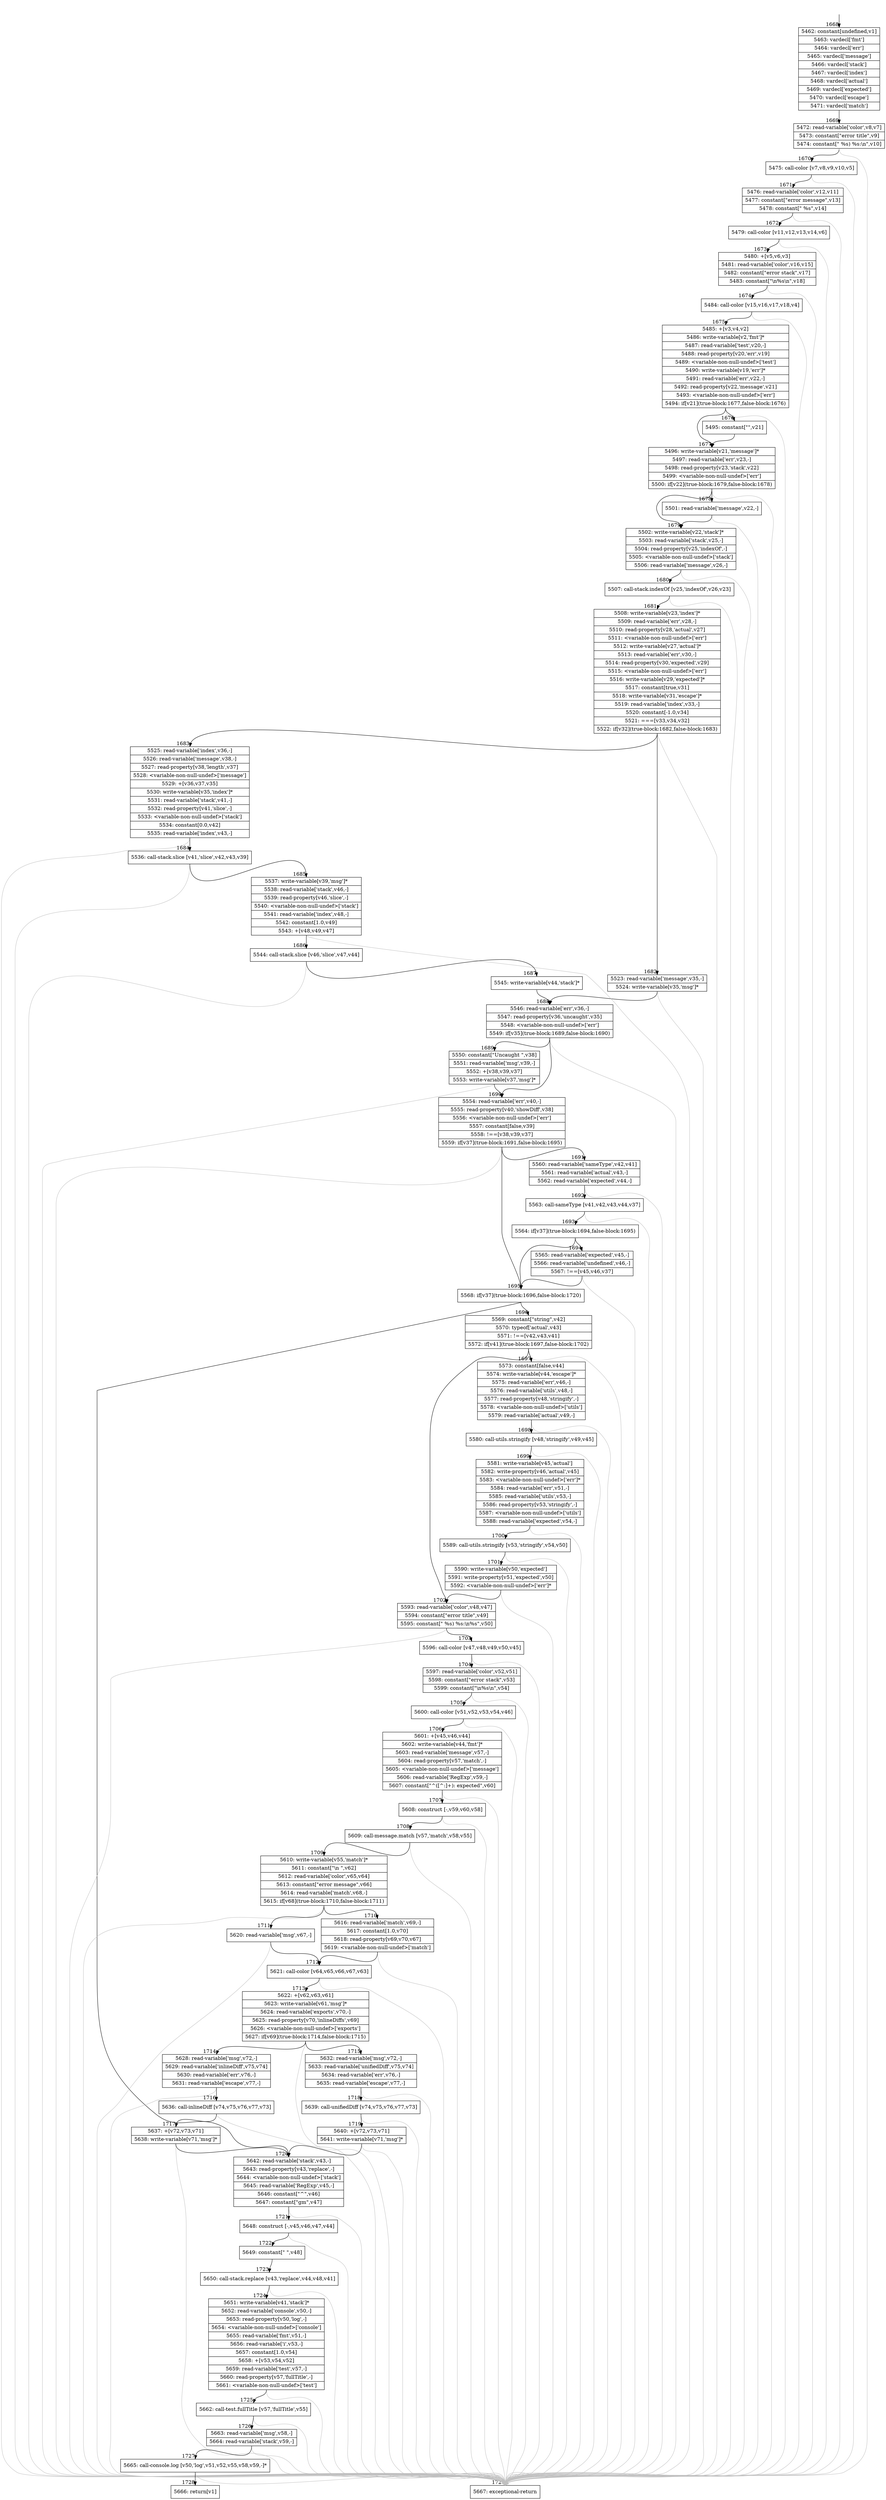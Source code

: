 digraph {
rankdir="TD"
BB_entry159[shape=none,label=""];
BB_entry159 -> BB1668 [tailport=s, headport=n, headlabel="    1668"]
BB1668 [shape=record label="{5462: constant[undefined,v1]|5463: vardecl['fmt']|5464: vardecl['err']|5465: vardecl['message']|5466: vardecl['stack']|5467: vardecl['index']|5468: vardecl['actual']|5469: vardecl['expected']|5470: vardecl['escape']|5471: vardecl['match']}" ] 
BB1668 -> BB1669 [tailport=s, headport=n, headlabel="      1669"]
BB1669 [shape=record label="{5472: read-variable['color',v8,v7]|5473: constant[\"error title\",v9]|5474: constant[\"  %s) %s:\\n\",v10]}" ] 
BB1669 -> BB1670 [tailport=s, headport=n, headlabel="      1670"]
BB1669 -> BB1729 [tailport=s, headport=n, color=gray, headlabel="      1729"]
BB1670 [shape=record label="{5475: call-color [v7,v8,v9,v10,v5]}" ] 
BB1670 -> BB1671 [tailport=s, headport=n, headlabel="      1671"]
BB1670 -> BB1729 [tailport=s, headport=n, color=gray]
BB1671 [shape=record label="{5476: read-variable['color',v12,v11]|5477: constant[\"error message\",v13]|5478: constant[\"     %s\",v14]}" ] 
BB1671 -> BB1672 [tailport=s, headport=n, headlabel="      1672"]
BB1671 -> BB1729 [tailport=s, headport=n, color=gray]
BB1672 [shape=record label="{5479: call-color [v11,v12,v13,v14,v6]}" ] 
BB1672 -> BB1673 [tailport=s, headport=n, headlabel="      1673"]
BB1672 -> BB1729 [tailport=s, headport=n, color=gray]
BB1673 [shape=record label="{5480: +[v5,v6,v3]|5481: read-variable['color',v16,v15]|5482: constant[\"error stack\",v17]|5483: constant[\"\\n%s\\n\",v18]}" ] 
BB1673 -> BB1674 [tailport=s, headport=n, headlabel="      1674"]
BB1673 -> BB1729 [tailport=s, headport=n, color=gray]
BB1674 [shape=record label="{5484: call-color [v15,v16,v17,v18,v4]}" ] 
BB1674 -> BB1675 [tailport=s, headport=n, headlabel="      1675"]
BB1674 -> BB1729 [tailport=s, headport=n, color=gray]
BB1675 [shape=record label="{5485: +[v3,v4,v2]|5486: write-variable[v2,'fmt']*|5487: read-variable['test',v20,-]|5488: read-property[v20,'err',v19]|5489: \<variable-non-null-undef\>['test']|5490: write-variable[v19,'err']*|5491: read-variable['err',v22,-]|5492: read-property[v22,'message',v21]|5493: \<variable-non-null-undef\>['err']|5494: if[v21](true-block:1677,false-block:1676)}" ] 
BB1675 -> BB1677 [tailport=s, headport=n, headlabel="      1677"]
BB1675 -> BB1676 [tailport=s, headport=n, headlabel="      1676"]
BB1675 -> BB1729 [tailport=s, headport=n, color=gray]
BB1676 [shape=record label="{5495: constant[\"\",v21]}" ] 
BB1676 -> BB1677 [tailport=s, headport=n]
BB1677 [shape=record label="{5496: write-variable[v21,'message']*|5497: read-variable['err',v23,-]|5498: read-property[v23,'stack',v22]|5499: \<variable-non-null-undef\>['err']|5500: if[v22](true-block:1679,false-block:1678)}" ] 
BB1677 -> BB1679 [tailport=s, headport=n, headlabel="      1679"]
BB1677 -> BB1678 [tailport=s, headport=n, headlabel="      1678"]
BB1677 -> BB1729 [tailport=s, headport=n, color=gray]
BB1678 [shape=record label="{5501: read-variable['message',v22,-]}" ] 
BB1678 -> BB1679 [tailport=s, headport=n]
BB1678 -> BB1729 [tailport=s, headport=n, color=gray]
BB1679 [shape=record label="{5502: write-variable[v22,'stack']*|5503: read-variable['stack',v25,-]|5504: read-property[v25,'indexOf',-]|5505: \<variable-non-null-undef\>['stack']|5506: read-variable['message',v26,-]}" ] 
BB1679 -> BB1680 [tailport=s, headport=n, headlabel="      1680"]
BB1679 -> BB1729 [tailport=s, headport=n, color=gray]
BB1680 [shape=record label="{5507: call-stack.indexOf [v25,'indexOf',v26,v23]}" ] 
BB1680 -> BB1681 [tailport=s, headport=n, headlabel="      1681"]
BB1680 -> BB1729 [tailport=s, headport=n, color=gray]
BB1681 [shape=record label="{5508: write-variable[v23,'index']*|5509: read-variable['err',v28,-]|5510: read-property[v28,'actual',v27]|5511: \<variable-non-null-undef\>['err']|5512: write-variable[v27,'actual']*|5513: read-variable['err',v30,-]|5514: read-property[v30,'expected',v29]|5515: \<variable-non-null-undef\>['err']|5516: write-variable[v29,'expected']*|5517: constant[true,v31]|5518: write-variable[v31,'escape']*|5519: read-variable['index',v33,-]|5520: constant[-1.0,v34]|5521: ===[v33,v34,v32]|5522: if[v32](true-block:1682,false-block:1683)}" ] 
BB1681 -> BB1682 [tailport=s, headport=n, headlabel="      1682"]
BB1681 -> BB1683 [tailport=s, headport=n, headlabel="      1683"]
BB1681 -> BB1729 [tailport=s, headport=n, color=gray]
BB1682 [shape=record label="{5523: read-variable['message',v35,-]|5524: write-variable[v35,'msg']*}" ] 
BB1682 -> BB1688 [tailport=s, headport=n, headlabel="      1688"]
BB1682 -> BB1729 [tailport=s, headport=n, color=gray]
BB1683 [shape=record label="{5525: read-variable['index',v36,-]|5526: read-variable['message',v38,-]|5527: read-property[v38,'length',v37]|5528: \<variable-non-null-undef\>['message']|5529: +[v36,v37,v35]|5530: write-variable[v35,'index']*|5531: read-variable['stack',v41,-]|5532: read-property[v41,'slice',-]|5533: \<variable-non-null-undef\>['stack']|5534: constant[0.0,v42]|5535: read-variable['index',v43,-]}" ] 
BB1683 -> BB1684 [tailport=s, headport=n, headlabel="      1684"]
BB1683 -> BB1729 [tailport=s, headport=n, color=gray]
BB1684 [shape=record label="{5536: call-stack.slice [v41,'slice',v42,v43,v39]}" ] 
BB1684 -> BB1685 [tailport=s, headport=n, headlabel="      1685"]
BB1684 -> BB1729 [tailport=s, headport=n, color=gray]
BB1685 [shape=record label="{5537: write-variable[v39,'msg']*|5538: read-variable['stack',v46,-]|5539: read-property[v46,'slice',-]|5540: \<variable-non-null-undef\>['stack']|5541: read-variable['index',v48,-]|5542: constant[1.0,v49]|5543: +[v48,v49,v47]}" ] 
BB1685 -> BB1686 [tailport=s, headport=n, headlabel="      1686"]
BB1685 -> BB1729 [tailport=s, headport=n, color=gray]
BB1686 [shape=record label="{5544: call-stack.slice [v46,'slice',v47,v44]}" ] 
BB1686 -> BB1687 [tailport=s, headport=n, headlabel="      1687"]
BB1686 -> BB1729 [tailport=s, headport=n, color=gray]
BB1687 [shape=record label="{5545: write-variable[v44,'stack']*}" ] 
BB1687 -> BB1688 [tailport=s, headport=n]
BB1688 [shape=record label="{5546: read-variable['err',v36,-]|5547: read-property[v36,'uncaught',v35]|5548: \<variable-non-null-undef\>['err']|5549: if[v35](true-block:1689,false-block:1690)}" ] 
BB1688 -> BB1689 [tailport=s, headport=n, headlabel="      1689"]
BB1688 -> BB1690 [tailport=s, headport=n, headlabel="      1690"]
BB1688 -> BB1729 [tailport=s, headport=n, color=gray]
BB1689 [shape=record label="{5550: constant[\"Uncaught \",v38]|5551: read-variable['msg',v39,-]|5552: +[v38,v39,v37]|5553: write-variable[v37,'msg']*}" ] 
BB1689 -> BB1690 [tailport=s, headport=n]
BB1689 -> BB1729 [tailport=s, headport=n, color=gray]
BB1690 [shape=record label="{5554: read-variable['err',v40,-]|5555: read-property[v40,'showDiff',v38]|5556: \<variable-non-null-undef\>['err']|5557: constant[false,v39]|5558: !==[v38,v39,v37]|5559: if[v37](true-block:1691,false-block:1695)}" ] 
BB1690 -> BB1695 [tailport=s, headport=n, headlabel="      1695"]
BB1690 -> BB1691 [tailport=s, headport=n, headlabel="      1691"]
BB1690 -> BB1729 [tailport=s, headport=n, color=gray]
BB1691 [shape=record label="{5560: read-variable['sameType',v42,v41]|5561: read-variable['actual',v43,-]|5562: read-variable['expected',v44,-]}" ] 
BB1691 -> BB1692 [tailport=s, headport=n, headlabel="      1692"]
BB1691 -> BB1729 [tailport=s, headport=n, color=gray]
BB1692 [shape=record label="{5563: call-sameType [v41,v42,v43,v44,v37]}" ] 
BB1692 -> BB1693 [tailport=s, headport=n, headlabel="      1693"]
BB1692 -> BB1729 [tailport=s, headport=n, color=gray]
BB1693 [shape=record label="{5564: if[v37](true-block:1694,false-block:1695)}" ] 
BB1693 -> BB1695 [tailport=s, headport=n]
BB1693 -> BB1694 [tailport=s, headport=n, headlabel="      1694"]
BB1694 [shape=record label="{5565: read-variable['expected',v45,-]|5566: read-variable['undefined',v46,-]|5567: !==[v45,v46,v37]}" ] 
BB1694 -> BB1695 [tailport=s, headport=n]
BB1694 -> BB1729 [tailport=s, headport=n, color=gray]
BB1695 [shape=record label="{5568: if[v37](true-block:1696,false-block:1720)}" ] 
BB1695 -> BB1696 [tailport=s, headport=n, headlabel="      1696"]
BB1695 -> BB1720 [tailport=s, headport=n, headlabel="      1720"]
BB1696 [shape=record label="{5569: constant[\"string\",v42]|5570: typeof['actual',v43]|5571: !==[v42,v43,v41]|5572: if[v41](true-block:1697,false-block:1702)}" ] 
BB1696 -> BB1697 [tailport=s, headport=n, headlabel="      1697"]
BB1696 -> BB1702 [tailport=s, headport=n, headlabel="      1702"]
BB1696 -> BB1729 [tailport=s, headport=n, color=gray]
BB1697 [shape=record label="{5573: constant[false,v44]|5574: write-variable[v44,'escape']*|5575: read-variable['err',v46,-]|5576: read-variable['utils',v48,-]|5577: read-property[v48,'stringify',-]|5578: \<variable-non-null-undef\>['utils']|5579: read-variable['actual',v49,-]}" ] 
BB1697 -> BB1698 [tailport=s, headport=n, headlabel="      1698"]
BB1697 -> BB1729 [tailport=s, headport=n, color=gray]
BB1698 [shape=record label="{5580: call-utils.stringify [v48,'stringify',v49,v45]}" ] 
BB1698 -> BB1699 [tailport=s, headport=n, headlabel="      1699"]
BB1698 -> BB1729 [tailport=s, headport=n, color=gray]
BB1699 [shape=record label="{5581: write-variable[v45,'actual']|5582: write-property[v46,'actual',v45]|5583: \<variable-non-null-undef\>['err']*|5584: read-variable['err',v51,-]|5585: read-variable['utils',v53,-]|5586: read-property[v53,'stringify',-]|5587: \<variable-non-null-undef\>['utils']|5588: read-variable['expected',v54,-]}" ] 
BB1699 -> BB1700 [tailport=s, headport=n, headlabel="      1700"]
BB1699 -> BB1729 [tailport=s, headport=n, color=gray]
BB1700 [shape=record label="{5589: call-utils.stringify [v53,'stringify',v54,v50]}" ] 
BB1700 -> BB1701 [tailport=s, headport=n, headlabel="      1701"]
BB1700 -> BB1729 [tailport=s, headport=n, color=gray]
BB1701 [shape=record label="{5590: write-variable[v50,'expected']|5591: write-property[v51,'expected',v50]|5592: \<variable-non-null-undef\>['err']*}" ] 
BB1701 -> BB1702 [tailport=s, headport=n]
BB1701 -> BB1729 [tailport=s, headport=n, color=gray]
BB1702 [shape=record label="{5593: read-variable['color',v48,v47]|5594: constant[\"error title\",v49]|5595: constant[\"  %s) %s:\\n%s\",v50]}" ] 
BB1702 -> BB1703 [tailport=s, headport=n, headlabel="      1703"]
BB1702 -> BB1729 [tailport=s, headport=n, color=gray]
BB1703 [shape=record label="{5596: call-color [v47,v48,v49,v50,v45]}" ] 
BB1703 -> BB1704 [tailport=s, headport=n, headlabel="      1704"]
BB1703 -> BB1729 [tailport=s, headport=n, color=gray]
BB1704 [shape=record label="{5597: read-variable['color',v52,v51]|5598: constant[\"error stack\",v53]|5599: constant[\"\\n%s\\n\",v54]}" ] 
BB1704 -> BB1705 [tailport=s, headport=n, headlabel="      1705"]
BB1704 -> BB1729 [tailport=s, headport=n, color=gray]
BB1705 [shape=record label="{5600: call-color [v51,v52,v53,v54,v46]}" ] 
BB1705 -> BB1706 [tailport=s, headport=n, headlabel="      1706"]
BB1705 -> BB1729 [tailport=s, headport=n, color=gray]
BB1706 [shape=record label="{5601: +[v45,v46,v44]|5602: write-variable[v44,'fmt']*|5603: read-variable['message',v57,-]|5604: read-property[v57,'match',-]|5605: \<variable-non-null-undef\>['message']|5606: read-variable['RegExp',v59,-]|5607: constant[\"^([^:]+): expected\",v60]}" ] 
BB1706 -> BB1707 [tailport=s, headport=n, headlabel="      1707"]
BB1706 -> BB1729 [tailport=s, headport=n, color=gray]
BB1707 [shape=record label="{5608: construct [-,v59,v60,v58]}" ] 
BB1707 -> BB1708 [tailport=s, headport=n, headlabel="      1708"]
BB1707 -> BB1729 [tailport=s, headport=n, color=gray]
BB1708 [shape=record label="{5609: call-message.match [v57,'match',v58,v55]}" ] 
BB1708 -> BB1709 [tailport=s, headport=n, headlabel="      1709"]
BB1708 -> BB1729 [tailport=s, headport=n, color=gray]
BB1709 [shape=record label="{5610: write-variable[v55,'match']*|5611: constant[\"\\n      \",v62]|5612: read-variable['color',v65,v64]|5613: constant[\"error message\",v66]|5614: read-variable['match',v68,-]|5615: if[v68](true-block:1710,false-block:1711)}" ] 
BB1709 -> BB1710 [tailport=s, headport=n, headlabel="      1710"]
BB1709 -> BB1711 [tailport=s, headport=n, headlabel="      1711"]
BB1709 -> BB1729 [tailport=s, headport=n, color=gray]
BB1710 [shape=record label="{5616: read-variable['match',v69,-]|5617: constant[1.0,v70]|5618: read-property[v69,v70,v67]|5619: \<variable-non-null-undef\>['match']}" ] 
BB1710 -> BB1712 [tailport=s, headport=n, headlabel="      1712"]
BB1710 -> BB1729 [tailport=s, headport=n, color=gray]
BB1711 [shape=record label="{5620: read-variable['msg',v67,-]}" ] 
BB1711 -> BB1712 [tailport=s, headport=n]
BB1711 -> BB1729 [tailport=s, headport=n, color=gray]
BB1712 [shape=record label="{5621: call-color [v64,v65,v66,v67,v63]}" ] 
BB1712 -> BB1713 [tailport=s, headport=n, headlabel="      1713"]
BB1712 -> BB1729 [tailport=s, headport=n, color=gray]
BB1713 [shape=record label="{5622: +[v62,v63,v61]|5623: write-variable[v61,'msg']*|5624: read-variable['exports',v70,-]|5625: read-property[v70,'inlineDiffs',v69]|5626: \<variable-non-null-undef\>['exports']|5627: if[v69](true-block:1714,false-block:1715)}" ] 
BB1713 -> BB1714 [tailport=s, headport=n, headlabel="      1714"]
BB1713 -> BB1715 [tailport=s, headport=n, headlabel="      1715"]
BB1713 -> BB1729 [tailport=s, headport=n, color=gray]
BB1714 [shape=record label="{5628: read-variable['msg',v72,-]|5629: read-variable['inlineDiff',v75,v74]|5630: read-variable['err',v76,-]|5631: read-variable['escape',v77,-]}" ] 
BB1714 -> BB1716 [tailport=s, headport=n, headlabel="      1716"]
BB1714 -> BB1729 [tailport=s, headport=n, color=gray]
BB1715 [shape=record label="{5632: read-variable['msg',v72,-]|5633: read-variable['unifiedDiff',v75,v74]|5634: read-variable['err',v76,-]|5635: read-variable['escape',v77,-]}" ] 
BB1715 -> BB1718 [tailport=s, headport=n, headlabel="      1718"]
BB1715 -> BB1729 [tailport=s, headport=n, color=gray]
BB1716 [shape=record label="{5636: call-inlineDiff [v74,v75,v76,v77,v73]}" ] 
BB1716 -> BB1717 [tailport=s, headport=n, headlabel="      1717"]
BB1716 -> BB1729 [tailport=s, headport=n, color=gray]
BB1717 [shape=record label="{5637: +[v72,v73,v71]|5638: write-variable[v71,'msg']*}" ] 
BB1717 -> BB1720 [tailport=s, headport=n]
BB1717 -> BB1729 [tailport=s, headport=n, color=gray]
BB1718 [shape=record label="{5639: call-unifiedDiff [v74,v75,v76,v77,v73]}" ] 
BB1718 -> BB1719 [tailport=s, headport=n, headlabel="      1719"]
BB1718 -> BB1729 [tailport=s, headport=n, color=gray]
BB1719 [shape=record label="{5640: +[v72,v73,v71]|5641: write-variable[v71,'msg']*}" ] 
BB1719 -> BB1720 [tailport=s, headport=n]
BB1719 -> BB1729 [tailport=s, headport=n, color=gray]
BB1720 [shape=record label="{5642: read-variable['stack',v43,-]|5643: read-property[v43,'replace',-]|5644: \<variable-non-null-undef\>['stack']|5645: read-variable['RegExp',v45,-]|5646: constant[\"^\",v46]|5647: constant[\"gm\",v47]}" ] 
BB1720 -> BB1721 [tailport=s, headport=n, headlabel="      1721"]
BB1720 -> BB1729 [tailport=s, headport=n, color=gray]
BB1721 [shape=record label="{5648: construct [-,v45,v46,v47,v44]}" ] 
BB1721 -> BB1722 [tailport=s, headport=n, headlabel="      1722"]
BB1721 -> BB1729 [tailport=s, headport=n, color=gray]
BB1722 [shape=record label="{5649: constant[\"  \",v48]}" ] 
BB1722 -> BB1723 [tailport=s, headport=n, headlabel="      1723"]
BB1723 [shape=record label="{5650: call-stack.replace [v43,'replace',v44,v48,v41]}" ] 
BB1723 -> BB1724 [tailport=s, headport=n, headlabel="      1724"]
BB1723 -> BB1729 [tailport=s, headport=n, color=gray]
BB1724 [shape=record label="{5651: write-variable[v41,'stack']*|5652: read-variable['console',v50,-]|5653: read-property[v50,'log',-]|5654: \<variable-non-null-undef\>['console']|5655: read-variable['fmt',v51,-]|5656: read-variable['i',v53,-]|5657: constant[1.0,v54]|5658: +[v53,v54,v52]|5659: read-variable['test',v57,-]|5660: read-property[v57,'fullTitle',-]|5661: \<variable-non-null-undef\>['test']}" ] 
BB1724 -> BB1725 [tailport=s, headport=n, headlabel="      1725"]
BB1724 -> BB1729 [tailport=s, headport=n, color=gray]
BB1725 [shape=record label="{5662: call-test.fullTitle [v57,'fullTitle',v55]}" ] 
BB1725 -> BB1726 [tailport=s, headport=n, headlabel="      1726"]
BB1725 -> BB1729 [tailport=s, headport=n, color=gray]
BB1726 [shape=record label="{5663: read-variable['msg',v58,-]|5664: read-variable['stack',v59,-]}" ] 
BB1726 -> BB1727 [tailport=s, headport=n, headlabel="      1727"]
BB1726 -> BB1729 [tailport=s, headport=n, color=gray]
BB1727 [shape=record label="{5665: call-console.log [v50,'log',v51,v52,v55,v58,v59,-]*}" ] 
BB1727 -> BB1728 [tailport=s, headport=n, headlabel="      1728"]
BB1727 -> BB1729 [tailport=s, headport=n, color=gray]
BB1728 [shape=record label="{5666: return[v1]}" ] 
BB1729 [shape=record label="{5667: exceptional-return}" ] 
//#$~ 2199
}
